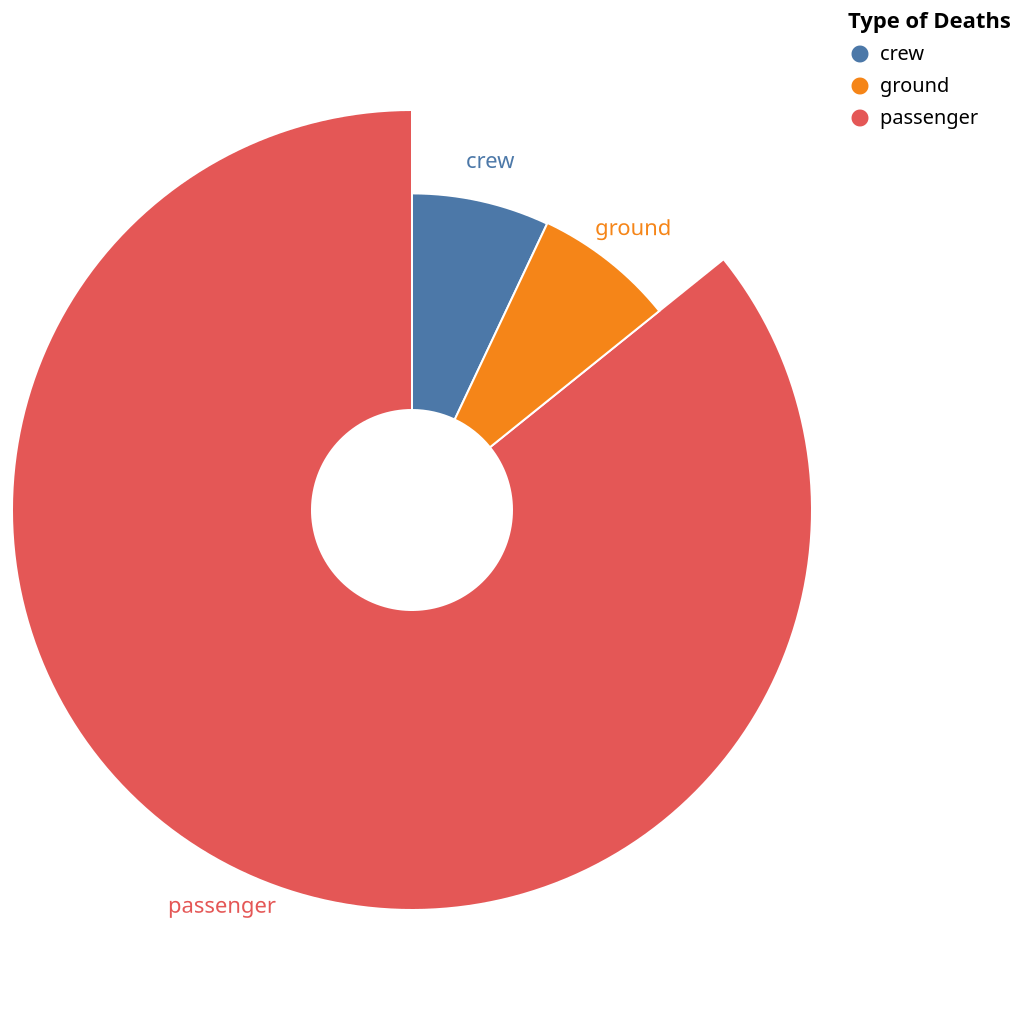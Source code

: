 {
  "$schema": "https://vega.github.io/schema/vega-lite/v5.json",
  "description": "A simple radial chart with embedded data.",
  "title": "",
  "width": 400,
  "height": 500,
  "data": {
    "values": [
      {"type": "crew", "value": 4029},
      {"type": "passenger", "value": 49251},
      {"type": "ground", "value": 4131}
    ]
  },
  "layer": [
    {"mark": {"type": "arc", "innerRadius": 50, "stroke": "#ffffff"}},
    {
      "mark": {"type": "text", "radiusOffset": 20},
      "encoding": {"text": {"field": "type", "type": "nominal"}}
    }
  ],
  "encoding": {
    "theta": {"field": "value", "type": "quantitative", "stack": true},
    "radius": {
      "field": "value",
      "scale": {"type": "symlog", "zero": true, "rangeMin": 20}
    },
    "color": {"field": "type", "type": "nominal", "title": "Type of Deaths"},
    "tooltip": [
      {"field": "type", "type": "nominal"},
      {"field": "value", "type": "quantitative"}
    ]
  },
  "config": {}
}